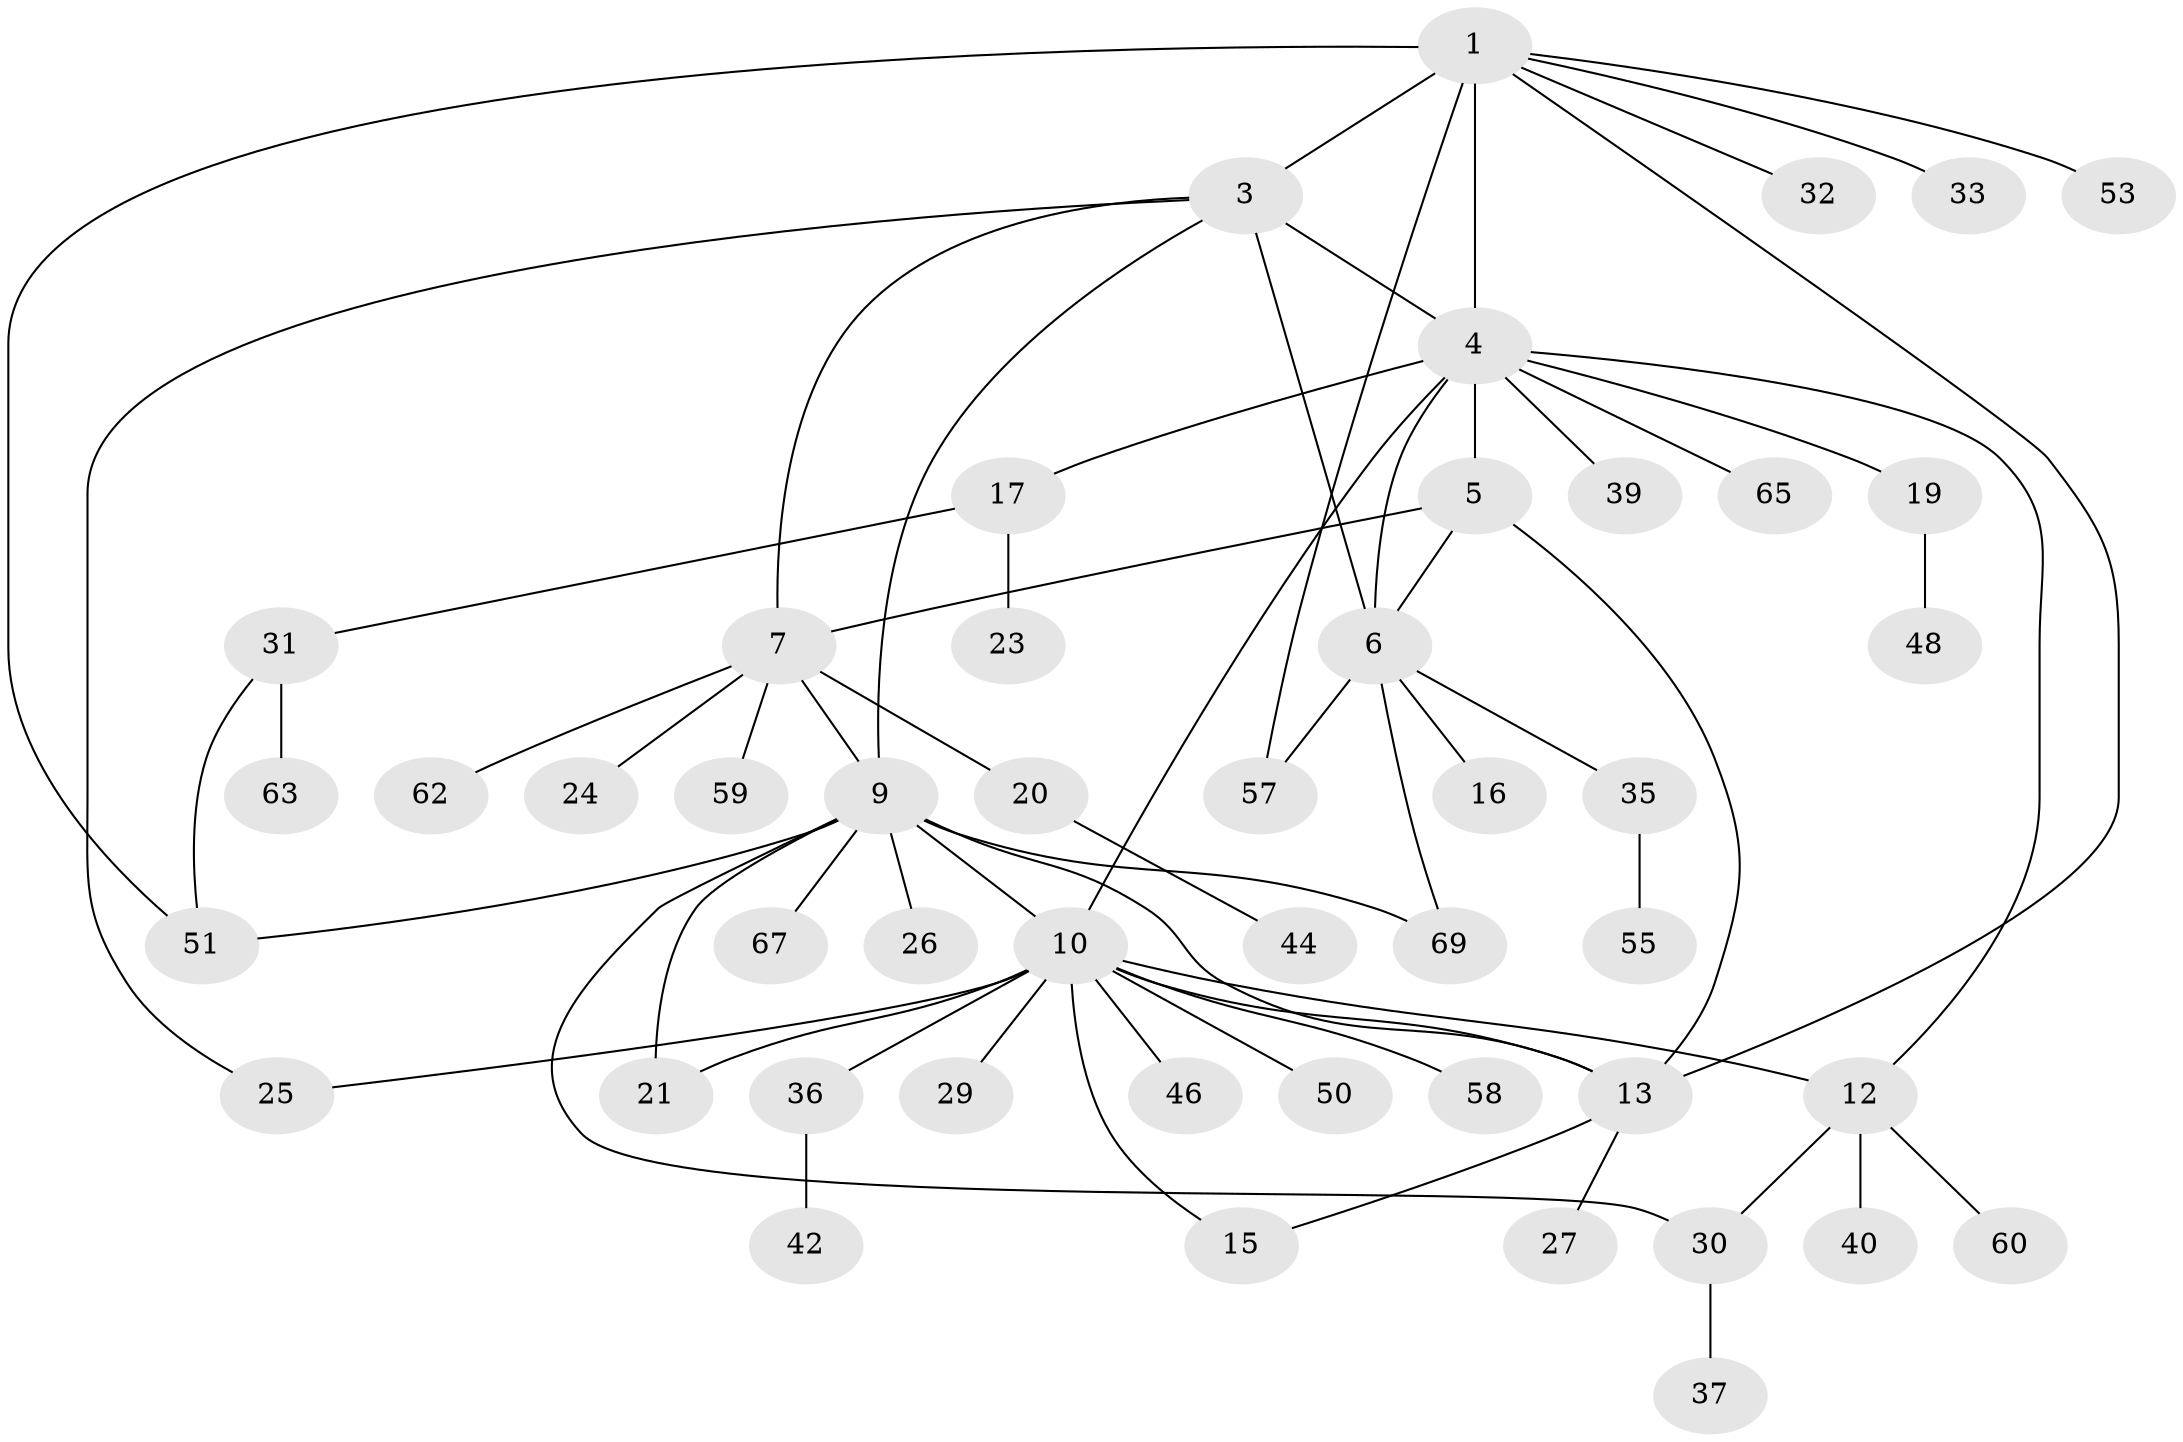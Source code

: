 // Generated by graph-tools (version 1.1) at 2025/24/03/03/25 07:24:16]
// undirected, 48 vertices, 65 edges
graph export_dot {
graph [start="1"]
  node [color=gray90,style=filled];
  1 [super="+2"];
  3 [super="+8"];
  4 [super="+11"];
  5 [super="+47"];
  6 [super="+28"];
  7 [super="+49"];
  9 [super="+66"];
  10 [super="+14"];
  12 [super="+18"];
  13 [super="+61"];
  15;
  16 [super="+54"];
  17 [super="+22"];
  19 [super="+68"];
  20 [super="+43"];
  21;
  23 [super="+52"];
  24;
  25 [super="+34"];
  26;
  27;
  29;
  30 [super="+38"];
  31 [super="+45"];
  32;
  33;
  35 [super="+41"];
  36;
  37;
  39;
  40;
  42;
  44;
  46;
  48;
  50;
  51 [super="+56"];
  53;
  55;
  57;
  58;
  59;
  60;
  62 [super="+64"];
  63;
  65;
  67;
  69;
  1 -- 3 [weight=2];
  1 -- 33;
  1 -- 51;
  1 -- 32;
  1 -- 4;
  1 -- 53;
  1 -- 57;
  1 -- 13;
  3 -- 4;
  3 -- 6;
  3 -- 7;
  3 -- 9;
  3 -- 25;
  4 -- 5;
  4 -- 6;
  4 -- 19;
  4 -- 65;
  4 -- 17;
  4 -- 39;
  4 -- 10;
  4 -- 12;
  5 -- 6;
  5 -- 13;
  5 -- 7;
  6 -- 16;
  6 -- 35;
  6 -- 57;
  6 -- 69;
  7 -- 9;
  7 -- 20;
  7 -- 24;
  7 -- 59;
  7 -- 62;
  9 -- 10;
  9 -- 13;
  9 -- 26;
  9 -- 51;
  9 -- 67;
  9 -- 69;
  9 -- 21;
  9 -- 30;
  10 -- 12;
  10 -- 50;
  10 -- 58;
  10 -- 36;
  10 -- 13;
  10 -- 46;
  10 -- 15;
  10 -- 21;
  10 -- 25;
  10 -- 29;
  12 -- 40;
  12 -- 60;
  12 -- 30;
  13 -- 15;
  13 -- 27;
  17 -- 23;
  17 -- 31;
  19 -- 48;
  20 -- 44;
  30 -- 37;
  31 -- 63;
  31 -- 51;
  35 -- 55;
  36 -- 42;
}
